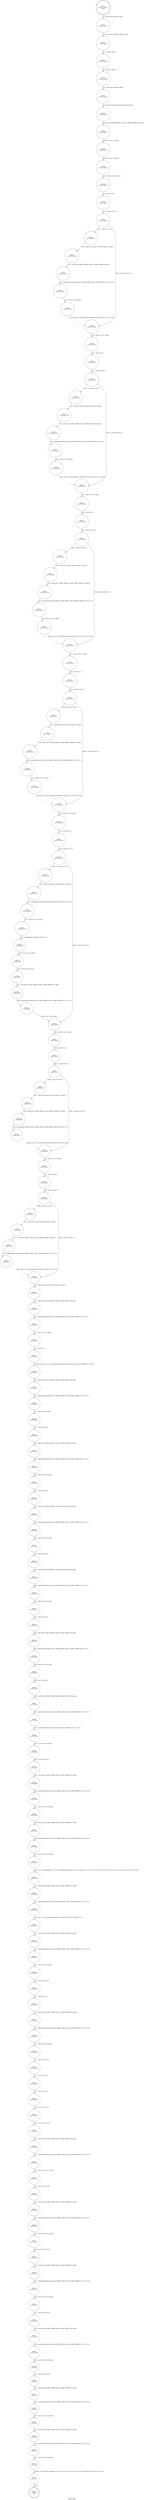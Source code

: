 digraph process_patblt {
label="process_patblt"
39172 [label="N39172\n(rp:0, ep:0)\nexit", shape="doublecircle"]
39173 [label="N39173\n(rp:152, ep:152)\nentry", shape="doublecircle"]
39173 -> 39175 [label="%5 = alloca %struct.stream*, align 8"]
39175 [label="N39175\n(rp:151, ep:151)", shape="circle"]
39175 -> 39176 [label="%6 = alloca %struct._PATBLT_ORDER*, align 8"]
39176 [label="N39176\n(rp:150, ep:150)", shape="circle"]
39176 -> 39177 [label="%7 = alloca i32, align 4"]
39177 [label="N39177\n(rp:149, ep:149)", shape="circle"]
39177 -> 39178 [label="%8 = alloca i32, align 4"]
39178 [label="N39178\n(rp:148, ep:148)", shape="circle"]
39178 -> 39179 [label="%9 = alloca %struct._BRUSH, align 8"]
39179 [label="N39179\n(rp:147, ep:147)", shape="circle"]
39179 -> 39181 [label="store %struct.stream* %0, %struct.stream** %5, align 8"]
39181 [label="N39181\n(rp:146, ep:146)", shape="circle"]
39181 -> 39183 [label="store %struct._PATBLT_ORDER* %1, %struct._PATBLT_ORDER** %6, align 8"]
39183 [label="N39183\n(rp:145, ep:145)", shape="circle"]
39183 -> 39185 [label="store i32 %2, i32* %7, align 4"]
39185 [label="N39185\n(rp:144, ep:144)", shape="circle"]
39185 -> 39188 [label="store i32 %3, i32* %8, align 4"]
39188 [label="N39188\n(rp:143, ep:143)", shape="circle"]
39188 -> 39189 [label="%10 = load i32, i32* %7, align 4"]
39189 [label="N39189\n(rp:142, ep:142)", shape="circle"]
39189 -> 39190 [label="%11 = and i32 %10, 1"]
39190 [label="N39190\n(rp:141, ep:141)", shape="circle"]
39190 -> 39191 [label="%12 = icmp ne i32 %11, 0"]
39191 [label="N39191\n(rp:140, ep:140)", shape="circle"]
39191 -> 39338 [label="[%12 = icmp ne i32 %11, 0]"]
39191 -> 39198 [label="[!(%12 = icmp ne i32 %11, 0)]"]
39193 [label="N39193\n(rp:138, ep:138)", shape="circle"]
39193 -> 39194 [label="%15 = load %struct._PATBLT_ORDER*, %struct._PATBLT_ORDER** %6, align 8"]
39194 [label="N39194\n(rp:137, ep:137)", shape="circle"]
39194 -> 39195 [label="%16 = getelementptr inbounds %struct._PATBLT_ORDER, %struct._PATBLT_ORDER* %15, i32 0, i32 0"]
39195 [label="N39195\n(rp:136, ep:136)", shape="circle"]
39195 -> 39196 [label="%17 = load i32, i32* %8, align 4"]
39196 [label="N39196\n(rp:135, ep:135)", shape="circle"]
39196 -> 39198 [label="rdp_in_coord --@-- call void @rdp_in_coord(%struct.stream* %14, i16* %16, i32 %17)", style="dashed", color="blue"]
39198 [label="N39198\n(rp:134, ep:134)", shape="circle"]
39198 -> 39199 [label="%19 = load i32, i32* %7, align 4"]
39199 [label="N39199\n(rp:133, ep:133)", shape="circle"]
39199 -> 39200 [label="%20 = and i32 %19, 2"]
39200 [label="N39200\n(rp:132, ep:132)", shape="circle"]
39200 -> 39201 [label="%21 = icmp ne i32 %20, 0"]
39201 [label="N39201\n(rp:131, ep:131)", shape="circle"]
39201 -> 39340 [label="[%21 = icmp ne i32 %20, 0]"]
39201 -> 39208 [label="[!(%21 = icmp ne i32 %20, 0)]"]
39203 [label="N39203\n(rp:129, ep:129)", shape="circle"]
39203 -> 39204 [label="%24 = load %struct._PATBLT_ORDER*, %struct._PATBLT_ORDER** %6, align 8"]
39204 [label="N39204\n(rp:128, ep:128)", shape="circle"]
39204 -> 39205 [label="%25 = getelementptr inbounds %struct._PATBLT_ORDER, %struct._PATBLT_ORDER* %24, i32 0, i32 1"]
39205 [label="N39205\n(rp:127, ep:127)", shape="circle"]
39205 -> 39206 [label="%26 = load i32, i32* %8, align 4"]
39206 [label="N39206\n(rp:126, ep:126)", shape="circle"]
39206 -> 39208 [label="rdp_in_coord --@-- call void @rdp_in_coord(%struct.stream* %23, i16* %25, i32 %26)", style="dashed", color="blue"]
39208 [label="N39208\n(rp:125, ep:125)", shape="circle"]
39208 -> 39209 [label="%28 = load i32, i32* %7, align 4"]
39209 [label="N39209\n(rp:124, ep:124)", shape="circle"]
39209 -> 39210 [label="%29 = and i32 %28, 4"]
39210 [label="N39210\n(rp:123, ep:123)", shape="circle"]
39210 -> 39211 [label="%30 = icmp ne i32 %29, 0"]
39211 [label="N39211\n(rp:122, ep:122)", shape="circle"]
39211 -> 39342 [label="[%30 = icmp ne i32 %29, 0]"]
39211 -> 39218 [label="[!(%30 = icmp ne i32 %29, 0)]"]
39213 [label="N39213\n(rp:120, ep:120)", shape="circle"]
39213 -> 39214 [label="%33 = load %struct._PATBLT_ORDER*, %struct._PATBLT_ORDER** %6, align 8"]
39214 [label="N39214\n(rp:119, ep:119)", shape="circle"]
39214 -> 39215 [label="%34 = getelementptr inbounds %struct._PATBLT_ORDER, %struct._PATBLT_ORDER* %33, i32 0, i32 2"]
39215 [label="N39215\n(rp:118, ep:118)", shape="circle"]
39215 -> 39216 [label="%35 = load i32, i32* %8, align 4"]
39216 [label="N39216\n(rp:117, ep:117)", shape="circle"]
39216 -> 39218 [label="rdp_in_coord --@-- call void @rdp_in_coord(%struct.stream* %32, i16* %34, i32 %35)", style="dashed", color="blue"]
39218 [label="N39218\n(rp:116, ep:116)", shape="circle"]
39218 -> 39219 [label="%37 = load i32, i32* %7, align 4"]
39219 [label="N39219\n(rp:115, ep:115)", shape="circle"]
39219 -> 39220 [label="%38 = and i32 %37, 8"]
39220 [label="N39220\n(rp:114, ep:114)", shape="circle"]
39220 -> 39221 [label="%39 = icmp ne i32 %38, 0"]
39221 [label="N39221\n(rp:113, ep:113)", shape="circle"]
39221 -> 39344 [label="[%39 = icmp ne i32 %38, 0]"]
39221 -> 39228 [label="[!(%39 = icmp ne i32 %38, 0)]"]
39223 [label="N39223\n(rp:111, ep:111)", shape="circle"]
39223 -> 39224 [label="%42 = load %struct._PATBLT_ORDER*, %struct._PATBLT_ORDER** %6, align 8"]
39224 [label="N39224\n(rp:110, ep:110)", shape="circle"]
39224 -> 39225 [label="%43 = getelementptr inbounds %struct._PATBLT_ORDER, %struct._PATBLT_ORDER* %42, i32 0, i32 3"]
39225 [label="N39225\n(rp:109, ep:109)", shape="circle"]
39225 -> 39226 [label="%44 = load i32, i32* %8, align 4"]
39226 [label="N39226\n(rp:108, ep:108)", shape="circle"]
39226 -> 39228 [label="rdp_in_coord --@-- call void @rdp_in_coord(%struct.stream* %41, i16* %43, i32 %44)", style="dashed", color="blue"]
39228 [label="N39228\n(rp:107, ep:107)", shape="circle"]
39228 -> 39229 [label="%46 = load i32, i32* %7, align 4"]
39229 [label="N39229\n(rp:106, ep:106)", shape="circle"]
39229 -> 39230 [label="%47 = and i32 %46, 16"]
39230 [label="N39230\n(rp:105, ep:105)", shape="circle"]
39230 -> 39231 [label="%48 = icmp ne i32 %47, 0"]
39231 [label="N39231\n(rp:104, ep:104)", shape="circle"]
39231 -> 39346 [label="[%48 = icmp ne i32 %47, 0]"]
39231 -> 39242 [label="[!(%48 = icmp ne i32 %47, 0)]"]
39233 [label="N39233\n(rp:102, ep:102)", shape="circle"]
39233 -> 39234 [label="%51 = getelementptr inbounds %struct.stream, %struct.stream* %50, i32 0, i32 0"]
39234 [label="N39234\n(rp:101, ep:101)", shape="circle"]
39234 -> 39235 [label="%52 = load i8*, i8** %51, align 8"]
39235 [label="N39235\n(rp:100, ep:100)", shape="circle"]
39235 -> 39236 [label="%53 = getelementptr inbounds i8, i8* %52, i32 1"]
39236 [label="N39236\n(rp:99, ep:99)", shape="circle"]
39236 -> 39237 [label="store i8* %53, i8** %51, align 8"]
39237 [label="N39237\n(rp:98, ep:98)", shape="circle"]
39237 -> 39238 [label="%54 = load i8, i8* %52, align 1"]
39238 [label="N39238\n(rp:97, ep:97)", shape="circle"]
39238 -> 39239 [label="%55 = load %struct._PATBLT_ORDER*, %struct._PATBLT_ORDER** %6, align 8"]
39239 [label="N39239\n(rp:96, ep:96)", shape="circle"]
39239 -> 39240 [label="%56 = getelementptr inbounds %struct._PATBLT_ORDER, %struct._PATBLT_ORDER* %55, i32 0, i32 4"]
39240 [label="N39240\n(rp:95, ep:95)", shape="circle"]
39240 -> 39242 [label="store i8 %54, i8* %56, align 8"]
39242 [label="N39242\n(rp:94, ep:94)", shape="circle"]
39242 -> 39243 [label="%58 = load i32, i32* %7, align 4"]
39243 [label="N39243\n(rp:93, ep:93)", shape="circle"]
39243 -> 39244 [label="%59 = and i32 %58, 32"]
39244 [label="N39244\n(rp:92, ep:92)", shape="circle"]
39244 -> 39245 [label="%60 = icmp ne i32 %59, 0"]
39245 [label="N39245\n(rp:91, ep:91)", shape="circle"]
39245 -> 39348 [label="[%60 = icmp ne i32 %59, 0]"]
39245 -> 39251 [label="[!(%60 = icmp ne i32 %59, 0)]"]
39247 [label="N39247\n(rp:89, ep:89)", shape="circle"]
39247 -> 39248 [label="%63 = load %struct._PATBLT_ORDER*, %struct._PATBLT_ORDER** %6, align 8"]
39248 [label="N39248\n(rp:88, ep:88)", shape="circle"]
39248 -> 39249 [label="%64 = getelementptr inbounds %struct._PATBLT_ORDER, %struct._PATBLT_ORDER* %63, i32 0, i32 5"]
39249 [label="N39249\n(rp:87, ep:87)", shape="circle"]
39249 -> 39251 [label="rdp_in_colour --@-- call void @rdp_in_colour(%struct.stream* %62, i32* %64)", style="dashed", color="blue"]
39251 [label="N39251\n(rp:86, ep:86)", shape="circle"]
39251 -> 39252 [label="%66 = load i32, i32* %7, align 4"]
39252 [label="N39252\n(rp:85, ep:85)", shape="circle"]
39252 -> 39253 [label="%67 = and i32 %66, 64"]
39253 [label="N39253\n(rp:84, ep:84)", shape="circle"]
39253 -> 39254 [label="%68 = icmp ne i32 %67, 0"]
39254 [label="N39254\n(rp:83, ep:83)", shape="circle"]
39254 -> 39350 [label="[%68 = icmp ne i32 %67, 0]"]
39254 -> 39260 [label="[!(%68 = icmp ne i32 %67, 0)]"]
39256 [label="N39256\n(rp:81, ep:81)", shape="circle"]
39256 -> 39257 [label="%71 = load %struct._PATBLT_ORDER*, %struct._PATBLT_ORDER** %6, align 8"]
39257 [label="N39257\n(rp:80, ep:80)", shape="circle"]
39257 -> 39258 [label="%72 = getelementptr inbounds %struct._PATBLT_ORDER, %struct._PATBLT_ORDER* %71, i32 0, i32 6"]
39258 [label="N39258\n(rp:79, ep:79)", shape="circle"]
39258 -> 39260 [label="rdp_in_colour --@-- call void @rdp_in_colour(%struct.stream* %70, i32* %72)", style="dashed", color="blue"]
39260 [label="N39260\n(rp:78, ep:78)", shape="circle"]
39260 -> 39261 [label="%74 = load %struct.stream*, %struct.stream** %5, align 8"]
39261 [label="N39261\n(rp:77, ep:77)", shape="circle"]
39261 -> 39262 [label="%75 = load %struct._PATBLT_ORDER*, %struct._PATBLT_ORDER** %6, align 8"]
39262 [label="N39262\n(rp:76, ep:76)", shape="circle"]
39262 -> 39263 [label="%76 = getelementptr inbounds %struct._PATBLT_ORDER, %struct._PATBLT_ORDER* %75, i32 0, i32 7"]
39263 [label="N39263\n(rp:75, ep:75)", shape="circle"]
39263 -> 39264 [label="%77 = load i32, i32* %7, align 4"]
39264 [label="N39264\n(rp:74, ep:74)", shape="circle"]
39264 -> 39265 [label="%78 = lshr i32 %77, 7"]
39265 [label="N39265\n(rp:73, ep:73)", shape="circle"]
39265 -> 39266 [label="rdp_parse_brush --@-- %79 = call i32 @rdp_parse_brush(%struct.stream* %74, %struct._BRUSH* %76, i32 %78)", style="dashed", color="blue"]
39266 [label="N39266\n(rp:72, ep:72)", shape="circle"]
39266 -> 39267 [label="%80 = load %struct._PATBLT_ORDER*, %struct._PATBLT_ORDER** %6, align 8"]
39267 [label="N39267\n(rp:71, ep:71)", shape="circle"]
39267 -> 39268 [label="%81 = getelementptr inbounds %struct._PATBLT_ORDER, %struct._PATBLT_ORDER* %80, i32 0, i32 4"]
39268 [label="N39268\n(rp:70, ep:70)", shape="circle"]
39268 -> 39269 [label="%82 = load i8, i8* %81, align 8"]
39269 [label="N39269\n(rp:69, ep:69)", shape="circle"]
39269 -> 39270 [label="%83 = zext i8 %82 to i32"]
39270 [label="N39270\n(rp:68, ep:68)", shape="circle"]
39270 -> 39271 [label="%84 = load %struct._PATBLT_ORDER*, %struct._PATBLT_ORDER** %6, align 8"]
39271 [label="N39271\n(rp:67, ep:67)", shape="circle"]
39271 -> 39272 [label="%85 = getelementptr inbounds %struct._PATBLT_ORDER, %struct._PATBLT_ORDER* %84, i32 0, i32 0"]
39272 [label="N39272\n(rp:66, ep:66)", shape="circle"]
39272 -> 39273 [label="%86 = load i16, i16* %85, align 8"]
39273 [label="N39273\n(rp:65, ep:65)", shape="circle"]
39273 -> 39274 [label="%87 = sext i16 %86 to i32"]
39274 [label="N39274\n(rp:64, ep:64)", shape="circle"]
39274 -> 39275 [label="%88 = load %struct._PATBLT_ORDER*, %struct._PATBLT_ORDER** %6, align 8"]
39275 [label="N39275\n(rp:63, ep:63)", shape="circle"]
39275 -> 39276 [label="%89 = getelementptr inbounds %struct._PATBLT_ORDER, %struct._PATBLT_ORDER* %88, i32 0, i32 1"]
39276 [label="N39276\n(rp:62, ep:62)", shape="circle"]
39276 -> 39277 [label="%90 = load i16, i16* %89, align 2"]
39277 [label="N39277\n(rp:61, ep:61)", shape="circle"]
39277 -> 39278 [label="%91 = sext i16 %90 to i32"]
39278 [label="N39278\n(rp:60, ep:60)", shape="circle"]
39278 -> 39279 [label="%92 = load %struct._PATBLT_ORDER*, %struct._PATBLT_ORDER** %6, align 8"]
39279 [label="N39279\n(rp:59, ep:59)", shape="circle"]
39279 -> 39280 [label="%93 = getelementptr inbounds %struct._PATBLT_ORDER, %struct._PATBLT_ORDER* %92, i32 0, i32 2"]
39280 [label="N39280\n(rp:58, ep:58)", shape="circle"]
39280 -> 39281 [label="%94 = load i16, i16* %93, align 4"]
39281 [label="N39281\n(rp:57, ep:57)", shape="circle"]
39281 -> 39282 [label="%95 = sext i16 %94 to i32"]
39282 [label="N39282\n(rp:56, ep:56)", shape="circle"]
39282 -> 39283 [label="%96 = load %struct._PATBLT_ORDER*, %struct._PATBLT_ORDER** %6, align 8"]
39283 [label="N39283\n(rp:55, ep:55)", shape="circle"]
39283 -> 39284 [label="%97 = getelementptr inbounds %struct._PATBLT_ORDER, %struct._PATBLT_ORDER* %96, i32 0, i32 3"]
39284 [label="N39284\n(rp:54, ep:54)", shape="circle"]
39284 -> 39285 [label="%98 = load i16, i16* %97, align 2"]
39285 [label="N39285\n(rp:53, ep:53)", shape="circle"]
39285 -> 39286 [label="%99 = sext i16 %98 to i32"]
39286 [label="N39286\n(rp:52, ep:52)", shape="circle"]
39286 -> 39287 [label="%100 = load %struct._PATBLT_ORDER*, %struct._PATBLT_ORDER** %6, align 8"]
39287 [label="N39287\n(rp:51, ep:51)", shape="circle"]
39287 -> 39288 [label="%101 = getelementptr inbounds %struct._PATBLT_ORDER, %struct._PATBLT_ORDER* %100, i32 0, i32 7"]
39288 [label="N39288\n(rp:50, ep:50)", shape="circle"]
39288 -> 39289 [label="%102 = getelementptr inbounds %struct._BRUSH, %struct._BRUSH* %101, i32 0, i32 2"]
39289 [label="N39289\n(rp:49, ep:49)", shape="circle"]
39289 -> 39290 [label="%103 = load i8, i8* %102, align 2"]
39290 [label="N39290\n(rp:48, ep:48)", shape="circle"]
39290 -> 39291 [label="%104 = zext i8 %103 to i32"]
39291 [label="N39291\n(rp:47, ep:47)", shape="circle"]
39291 -> 39292 [label="%105 = load %struct._PATBLT_ORDER*, %struct._PATBLT_ORDER** %6, align 8"]
39292 [label="N39292\n(rp:46, ep:46)", shape="circle"]
39292 -> 39293 [label="%106 = getelementptr inbounds %struct._PATBLT_ORDER, %struct._PATBLT_ORDER* %105, i32 0, i32 5"]
39293 [label="N39293\n(rp:45, ep:45)", shape="circle"]
39293 -> 39294 [label="%107 = load i32, i32* %106, align 4"]
39294 [label="N39294\n(rp:44, ep:44)", shape="circle"]
39294 -> 39295 [label="%108 = load %struct._PATBLT_ORDER*, %struct._PATBLT_ORDER** %6, align 8"]
39295 [label="N39295\n(rp:43, ep:43)", shape="circle"]
39295 -> 39296 [label="%109 = getelementptr inbounds %struct._PATBLT_ORDER, %struct._PATBLT_ORDER* %108, i32 0, i32 6"]
39296 [label="N39296\n(rp:42, ep:42)", shape="circle"]
39296 -> 39297 [label="%110 = load i32, i32* %109, align 8"]
39297 [label="N39297\n(rp:41, ep:41)", shape="circle"]
39297 -> 39298 [label="logger --@-- call void @logger(i32 5, i32 0, i8* getelementptr inbounds ([78 x i8], [78 x i8]* @.str.15.127, i32 0, i32 0), i32 %83, i32 %87, i32 %91, i32 %95, i32 %99, i32 %104, i32 %107, i32 %110)", style="dashed", color="blue"]
39298 [label="N39298\n(rp:40, ep:40)", shape="circle"]
39298 -> 39299 [label="%111 = load %struct._PATBLT_ORDER*, %struct._PATBLT_ORDER** %6, align 8"]
39299 [label="N39299\n(rp:39, ep:39)", shape="circle"]
39299 -> 39300 [label="%112 = getelementptr inbounds %struct._PATBLT_ORDER, %struct._PATBLT_ORDER* %111, i32 0, i32 7"]
39300 [label="N39300\n(rp:38, ep:38)", shape="circle"]
39300 -> 39301 [label="setup_brush --@-- call void @setup_brush(%struct._BRUSH* %9, %struct._BRUSH* %112)", style="dashed", color="blue"]
39301 [label="N39301\n(rp:37, ep:37)", shape="circle"]
39301 -> 39302 [label="%113 = load %struct._PATBLT_ORDER*, %struct._PATBLT_ORDER** %6, align 8"]
39302 [label="N39302\n(rp:36, ep:36)", shape="circle"]
39302 -> 39303 [label="%114 = getelementptr inbounds %struct._PATBLT_ORDER, %struct._PATBLT_ORDER* %113, i32 0, i32 4"]
39303 [label="N39303\n(rp:35, ep:35)", shape="circle"]
39303 -> 39304 [label="%115 = load i8, i8* %114, align 8"]
39304 [label="N39304\n(rp:34, ep:34)", shape="circle"]
39304 -> 39305 [label="%116 = zext i8 %115 to i32"]
39305 [label="N39305\n(rp:33, ep:33)", shape="circle"]
39305 -> 39306 [label="%117 = and i32 %116, 3"]
39306 [label="N39306\n(rp:32, ep:32)", shape="circle"]
39306 -> 39307 [label="%118 = load %struct._PATBLT_ORDER*, %struct._PATBLT_ORDER** %6, align 8"]
39307 [label="N39307\n(rp:31, ep:31)", shape="circle"]
39307 -> 39308 [label="%119 = getelementptr inbounds %struct._PATBLT_ORDER, %struct._PATBLT_ORDER* %118, i32 0, i32 4"]
39308 [label="N39308\n(rp:30, ep:30)", shape="circle"]
39308 -> 39309 [label="%120 = load i8, i8* %119, align 8"]
39309 [label="N39309\n(rp:29, ep:29)", shape="circle"]
39309 -> 39310 [label="%121 = zext i8 %120 to i32"]
39310 [label="N39310\n(rp:28, ep:28)", shape="circle"]
39310 -> 39311 [label="%122 = and i32 %121, 48"]
39311 [label="N39311\n(rp:27, ep:27)", shape="circle"]
39311 -> 39312 [label="%123 = ashr i32 %122, 2"]
39312 [label="N39312\n(rp:26, ep:26)", shape="circle"]
39312 -> 39313 [label="%124 = or i32 %117, %123"]
39313 [label="N39313\n(rp:25, ep:25)", shape="circle"]
39313 -> 39314 [label="%125 = trunc i32 %124 to i8"]
39314 [label="N39314\n(rp:24, ep:24)", shape="circle"]
39314 -> 39315 [label="%126 = load %struct._PATBLT_ORDER*, %struct._PATBLT_ORDER** %6, align 8"]
39315 [label="N39315\n(rp:23, ep:23)", shape="circle"]
39315 -> 39316 [label="%127 = getelementptr inbounds %struct._PATBLT_ORDER, %struct._PATBLT_ORDER* %126, i32 0, i32 0"]
39316 [label="N39316\n(rp:22, ep:22)", shape="circle"]
39316 -> 39317 [label="%128 = load i16, i16* %127, align 8"]
39317 [label="N39317\n(rp:21, ep:21)", shape="circle"]
39317 -> 39318 [label="%129 = sext i16 %128 to i32"]
39318 [label="N39318\n(rp:20, ep:20)", shape="circle"]
39318 -> 39319 [label="%130 = load %struct._PATBLT_ORDER*, %struct._PATBLT_ORDER** %6, align 8"]
39319 [label="N39319\n(rp:19, ep:19)", shape="circle"]
39319 -> 39320 [label="%131 = getelementptr inbounds %struct._PATBLT_ORDER, %struct._PATBLT_ORDER* %130, i32 0, i32 1"]
39320 [label="N39320\n(rp:18, ep:18)", shape="circle"]
39320 -> 39321 [label="%132 = load i16, i16* %131, align 2"]
39321 [label="N39321\n(rp:17, ep:17)", shape="circle"]
39321 -> 39322 [label="%133 = sext i16 %132 to i32"]
39322 [label="N39322\n(rp:16, ep:16)", shape="circle"]
39322 -> 39323 [label="%134 = load %struct._PATBLT_ORDER*, %struct._PATBLT_ORDER** %6, align 8"]
39323 [label="N39323\n(rp:15, ep:15)", shape="circle"]
39323 -> 39324 [label="%135 = getelementptr inbounds %struct._PATBLT_ORDER, %struct._PATBLT_ORDER* %134, i32 0, i32 2"]
39324 [label="N39324\n(rp:14, ep:14)", shape="circle"]
39324 -> 39325 [label="%136 = load i16, i16* %135, align 4"]
39325 [label="N39325\n(rp:13, ep:13)", shape="circle"]
39325 -> 39326 [label="%137 = sext i16 %136 to i32"]
39326 [label="N39326\n(rp:12, ep:12)", shape="circle"]
39326 -> 39327 [label="%138 = load %struct._PATBLT_ORDER*, %struct._PATBLT_ORDER** %6, align 8"]
39327 [label="N39327\n(rp:11, ep:11)", shape="circle"]
39327 -> 39328 [label="%139 = getelementptr inbounds %struct._PATBLT_ORDER, %struct._PATBLT_ORDER* %138, i32 0, i32 3"]
39328 [label="N39328\n(rp:10, ep:10)", shape="circle"]
39328 -> 39329 [label="%140 = load i16, i16* %139, align 2"]
39329 [label="N39329\n(rp:9, ep:9)", shape="circle"]
39329 -> 39330 [label="%141 = sext i16 %140 to i32"]
39330 [label="N39330\n(rp:8, ep:8)", shape="circle"]
39330 -> 39331 [label="%142 = load %struct._PATBLT_ORDER*, %struct._PATBLT_ORDER** %6, align 8"]
39331 [label="N39331\n(rp:7, ep:7)", shape="circle"]
39331 -> 39332 [label="%143 = getelementptr inbounds %struct._PATBLT_ORDER, %struct._PATBLT_ORDER* %142, i32 0, i32 5"]
39332 [label="N39332\n(rp:6, ep:6)", shape="circle"]
39332 -> 39333 [label="%144 = load i32, i32* %143, align 4"]
39333 [label="N39333\n(rp:5, ep:5)", shape="circle"]
39333 -> 39334 [label="%145 = load %struct._PATBLT_ORDER*, %struct._PATBLT_ORDER** %6, align 8"]
39334 [label="N39334\n(rp:4, ep:4)", shape="circle"]
39334 -> 39335 [label="%146 = getelementptr inbounds %struct._PATBLT_ORDER, %struct._PATBLT_ORDER* %145, i32 0, i32 6"]
39335 [label="N39335\n(rp:3, ep:3)", shape="circle"]
39335 -> 39336 [label="%147 = load i32, i32* %146, align 8"]
39336 [label="N39336\n(rp:2, ep:2)", shape="circle"]
39336 -> 39337 [label="ui_patblt --@-- call void @ui_patblt(i8 %125, i32 %129, i32 %133, i32 %137, i32 %141, %struct._BRUSH* %9, i32 %144, i32 %147)", style="dashed", color="blue"]
39337 [label="N39337\n(rp:1, ep:1)", shape="circle"]
39337 -> 39172 [label="ret void"]
39338 [label="N39338\n(rp:139, ep:139)", shape="circle"]
39338 -> 39193 [label="%14 = load %struct.stream*, %struct.stream** %5, align 8"]
39340 [label="N39340\n(rp:130, ep:130)", shape="circle"]
39340 -> 39203 [label="%23 = load %struct.stream*, %struct.stream** %5, align 8"]
39342 [label="N39342\n(rp:121, ep:121)", shape="circle"]
39342 -> 39213 [label="%32 = load %struct.stream*, %struct.stream** %5, align 8"]
39344 [label="N39344\n(rp:112, ep:112)", shape="circle"]
39344 -> 39223 [label="%41 = load %struct.stream*, %struct.stream** %5, align 8"]
39346 [label="N39346\n(rp:103, ep:103)", shape="circle"]
39346 -> 39233 [label="%50 = load %struct.stream*, %struct.stream** %5, align 8"]
39348 [label="N39348\n(rp:90, ep:90)", shape="circle"]
39348 -> 39247 [label="%62 = load %struct.stream*, %struct.stream** %5, align 8"]
39350 [label="N39350\n(rp:82, ep:82)", shape="circle"]
39350 -> 39256 [label="%70 = load %struct.stream*, %struct.stream** %5, align 8"]
}
